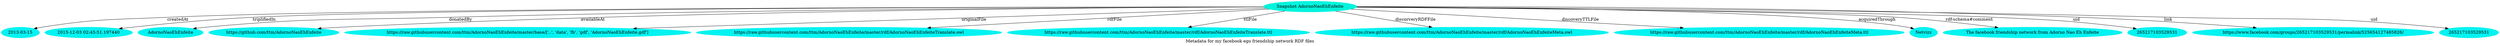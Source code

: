 digraph  {
	graph [label="Metadata for my facebook ego friendship network RDF files"];
	node [label="\N"];
	"Snapshot AdornoNaoEhEnfeite"	 [color="#02F3DD",
		style=filled];
	0	 [color="#02F3F1",
		label="2013-03-15",
		style=filled];
	"Snapshot AdornoNaoEhEnfeite" -> 0	 [label=createdAt];
	1	 [color="#02F3F1",
		label="2015-12-03 02:45:51.197440",
		style=filled];
	"Snapshot AdornoNaoEhEnfeite" -> 1	 [label=triplifiedIn];
	2	 [color="#02F3F1",
		label=AdornoNaoEhEnfeite,
		style=filled];
	"Snapshot AdornoNaoEhEnfeite" -> 2	 [label=donatedBy];
	3	 [color="#02F3F1",
		label="https://github.com/ttm/AdornoNaoEhEnfeite",
		style=filled];
	"Snapshot AdornoNaoEhEnfeite" -> 3	 [label=availableAt];
	4	 [color="#02F3F1",
		label="https://raw.githubusercontent.com/ttm/AdornoNaoEhEnfeite/master/base/['..', 'data', 'fb', 'gdf', 'AdornoNaoEhEnfeite.gdf']",
		style=filled];
	"Snapshot AdornoNaoEhEnfeite" -> 4	 [label=originalFile];
	5	 [color="#02F3F1",
		label="https://raw.githubusercontent.com/ttm/AdornoNaoEhEnfeite/master/rdf/AdornoNaoEhEnfeiteTranslate.owl",
		style=filled];
	"Snapshot AdornoNaoEhEnfeite" -> 5	 [label=rdfFile];
	6	 [color="#02F3F1",
		label="https://raw.githubusercontent.com/ttm/AdornoNaoEhEnfeite/master/rdf/AdornoNaoEhEnfeiteTranslate.ttl",
		style=filled];
	"Snapshot AdornoNaoEhEnfeite" -> 6	 [label=ttlFile];
	7	 [color="#02F3F1",
		label="https://raw.githubusercontent.com/ttm/AdornoNaoEhEnfeite/master/rdf/AdornoNaoEhEnfeiteMeta.owl",
		style=filled];
	"Snapshot AdornoNaoEhEnfeite" -> 7	 [label=discorveryRDFFile];
	8	 [color="#02F3F1",
		label="https://raw.githubusercontent.com/ttm/AdornoNaoEhEnfeite/master/rdf/AdornoNaoEhEnfeiteMeta.ttl",
		style=filled];
	"Snapshot AdornoNaoEhEnfeite" -> 8	 [label=discoveryTTLFile];
	9	 [color="#02F3F1",
		label=Netvizz,
		style=filled];
	"Snapshot AdornoNaoEhEnfeite" -> 9	 [label=acquiredThrough];
	10	 [color="#02F3F1",
		label="The facebook friendship network from Adorno Nao Eh Enfeite",
		style=filled];
	"Snapshot AdornoNaoEhEnfeite" -> 10	 [label="rdf-schema#comment"];
	11	 [color="#02F3F1",
		label=265217103529531,
		style=filled];
	"Snapshot AdornoNaoEhEnfeite" -> 11	 [label=uid];
	12	 [color="#02F3F1",
		label="https://www.facebook.com/groups/265217103529531/permalink/525654127485826/",
		style=filled];
	"Snapshot AdornoNaoEhEnfeite" -> 12	 [label=link];
	13	 [color="#02F3F1",
		label=265217103529531,
		style=filled];
	"Snapshot AdornoNaoEhEnfeite" -> 13	 [label=uid];
}
